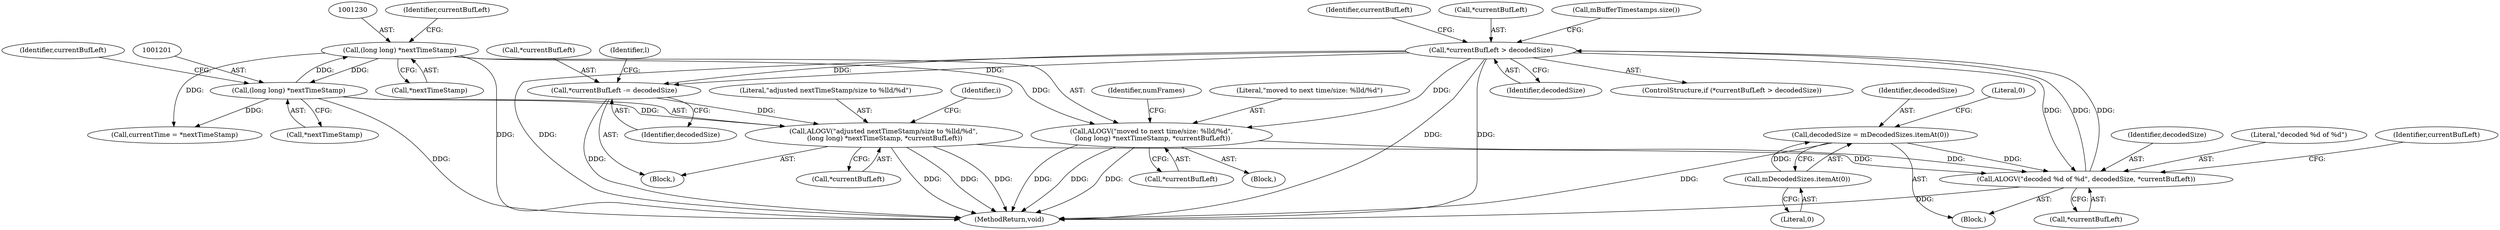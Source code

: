digraph "0_Android_8e438e153f661e9df8db0ac41d587e940352df06@pointer" {
"1001184" [label="(Call,*currentBufLeft > decodedSize)"];
"1001178" [label="(Call,ALOGV(\"decoded %d of %d\", decodedSize, *currentBufLeft))"];
"1001172" [label="(Call,decodedSize = mDecodedSizes.itemAt(0))"];
"1001174" [label="(Call,mDecodedSizes.itemAt(0))"];
"1001184" [label="(Call,*currentBufLeft > decodedSize)"];
"1001227" [label="(Call,ALOGV(\"moved to next time/size: %lld/%d\",\n (long long) *nextTimeStamp, *currentBufLeft))"];
"1001229" [label="(Call,(long long) *nextTimeStamp)"];
"1001200" [label="(Call,(long long) *nextTimeStamp)"];
"1001198" [label="(Call,ALOGV(\"adjusted nextTimeStamp/size to %lld/%d\",\n (long long) *nextTimeStamp, *currentBufLeft))"];
"1001189" [label="(Call,*currentBufLeft -= decodedSize)"];
"1001202" [label="(Call,*nextTimeStamp)"];
"1001233" [label="(Call,*currentBufLeft)"];
"1001200" [label="(Call,(long long) *nextTimeStamp)"];
"1001236" [label="(Identifier,numFrames)"];
"1001229" [label="(Call,(long long) *nextTimeStamp)"];
"1001180" [label="(Identifier,decodedSize)"];
"1001192" [label="(Identifier,decodedSize)"];
"1001227" [label="(Call,ALOGV(\"moved to next time/size: %lld/%d\",\n (long long) *nextTimeStamp, *currentBufLeft))"];
"1001191" [label="(Identifier,currentBufLeft)"];
"1001174" [label="(Call,mDecodedSizes.itemAt(0))"];
"1001173" [label="(Identifier,decodedSize)"];
"1001187" [label="(Identifier,decodedSize)"];
"1001179" [label="(Literal,\"decoded %d of %d\")"];
"1001205" [label="(Identifier,currentBufLeft)"];
"1001234" [label="(Identifier,currentBufLeft)"];
"1001231" [label="(Call,*nextTimeStamp)"];
"1001204" [label="(Call,*currentBufLeft)"];
"1001199" [label="(Literal,\"adjusted nextTimeStamp/size to %lld/%d\")"];
"1001175" [label="(Literal,0)"];
"1001177" [label="(Literal,0)"];
"1001170" [label="(Block,)"];
"1001181" [label="(Call,*currentBufLeft)"];
"1001184" [label="(Call,*currentBufLeft > decodedSize)"];
"1001212" [label="(Block,)"];
"1001169" [label="(Identifier,i)"];
"1001188" [label="(Block,)"];
"1001228" [label="(Literal,\"moved to next time/size: %lld/%d\")"];
"1001185" [label="(Call,*currentBufLeft)"];
"1001150" [label="(Call,currentTime = *nextTimeStamp)"];
"1001190" [label="(Call,*currentBufLeft)"];
"1001183" [label="(ControlStructure,if (*currentBufLeft > decodedSize))"];
"1001172" [label="(Call,decodedSize = mDecodedSizes.itemAt(0))"];
"1001437" [label="(MethodReturn,void)"];
"1001189" [label="(Call,*currentBufLeft -= decodedSize)"];
"1001198" [label="(Call,ALOGV(\"adjusted nextTimeStamp/size to %lld/%d\",\n (long long) *nextTimeStamp, *currentBufLeft))"];
"1001186" [label="(Identifier,currentBufLeft)"];
"1001210" [label="(Call,mBufferTimestamps.size())"];
"1001178" [label="(Call,ALOGV(\"decoded %d of %d\", decodedSize, *currentBufLeft))"];
"1001194" [label="(Identifier,l)"];
"1001184" -> "1001183"  [label="AST: "];
"1001184" -> "1001187"  [label="CFG: "];
"1001185" -> "1001184"  [label="AST: "];
"1001187" -> "1001184"  [label="AST: "];
"1001191" -> "1001184"  [label="CFG: "];
"1001210" -> "1001184"  [label="CFG: "];
"1001184" -> "1001437"  [label="DDG: "];
"1001184" -> "1001437"  [label="DDG: "];
"1001184" -> "1001437"  [label="DDG: "];
"1001184" -> "1001178"  [label="DDG: "];
"1001178" -> "1001184"  [label="DDG: "];
"1001178" -> "1001184"  [label="DDG: "];
"1001184" -> "1001189"  [label="DDG: "];
"1001184" -> "1001189"  [label="DDG: "];
"1001184" -> "1001227"  [label="DDG: "];
"1001178" -> "1001170"  [label="AST: "];
"1001178" -> "1001181"  [label="CFG: "];
"1001179" -> "1001178"  [label="AST: "];
"1001180" -> "1001178"  [label="AST: "];
"1001181" -> "1001178"  [label="AST: "];
"1001186" -> "1001178"  [label="CFG: "];
"1001178" -> "1001437"  [label="DDG: "];
"1001172" -> "1001178"  [label="DDG: "];
"1001227" -> "1001178"  [label="DDG: "];
"1001198" -> "1001178"  [label="DDG: "];
"1001172" -> "1001170"  [label="AST: "];
"1001172" -> "1001174"  [label="CFG: "];
"1001173" -> "1001172"  [label="AST: "];
"1001174" -> "1001172"  [label="AST: "];
"1001177" -> "1001172"  [label="CFG: "];
"1001172" -> "1001437"  [label="DDG: "];
"1001174" -> "1001172"  [label="DDG: "];
"1001174" -> "1001175"  [label="CFG: "];
"1001175" -> "1001174"  [label="AST: "];
"1001227" -> "1001212"  [label="AST: "];
"1001227" -> "1001233"  [label="CFG: "];
"1001228" -> "1001227"  [label="AST: "];
"1001229" -> "1001227"  [label="AST: "];
"1001233" -> "1001227"  [label="AST: "];
"1001236" -> "1001227"  [label="CFG: "];
"1001227" -> "1001437"  [label="DDG: "];
"1001227" -> "1001437"  [label="DDG: "];
"1001227" -> "1001437"  [label="DDG: "];
"1001229" -> "1001227"  [label="DDG: "];
"1001229" -> "1001231"  [label="CFG: "];
"1001230" -> "1001229"  [label="AST: "];
"1001231" -> "1001229"  [label="AST: "];
"1001234" -> "1001229"  [label="CFG: "];
"1001229" -> "1001437"  [label="DDG: "];
"1001229" -> "1001150"  [label="DDG: "];
"1001229" -> "1001200"  [label="DDG: "];
"1001200" -> "1001229"  [label="DDG: "];
"1001200" -> "1001198"  [label="AST: "];
"1001200" -> "1001202"  [label="CFG: "];
"1001201" -> "1001200"  [label="AST: "];
"1001202" -> "1001200"  [label="AST: "];
"1001205" -> "1001200"  [label="CFG: "];
"1001200" -> "1001437"  [label="DDG: "];
"1001200" -> "1001150"  [label="DDG: "];
"1001200" -> "1001198"  [label="DDG: "];
"1001198" -> "1001188"  [label="AST: "];
"1001198" -> "1001204"  [label="CFG: "];
"1001199" -> "1001198"  [label="AST: "];
"1001204" -> "1001198"  [label="AST: "];
"1001169" -> "1001198"  [label="CFG: "];
"1001198" -> "1001437"  [label="DDG: "];
"1001198" -> "1001437"  [label="DDG: "];
"1001198" -> "1001437"  [label="DDG: "];
"1001189" -> "1001198"  [label="DDG: "];
"1001189" -> "1001188"  [label="AST: "];
"1001189" -> "1001192"  [label="CFG: "];
"1001190" -> "1001189"  [label="AST: "];
"1001192" -> "1001189"  [label="AST: "];
"1001194" -> "1001189"  [label="CFG: "];
"1001189" -> "1001437"  [label="DDG: "];
}
